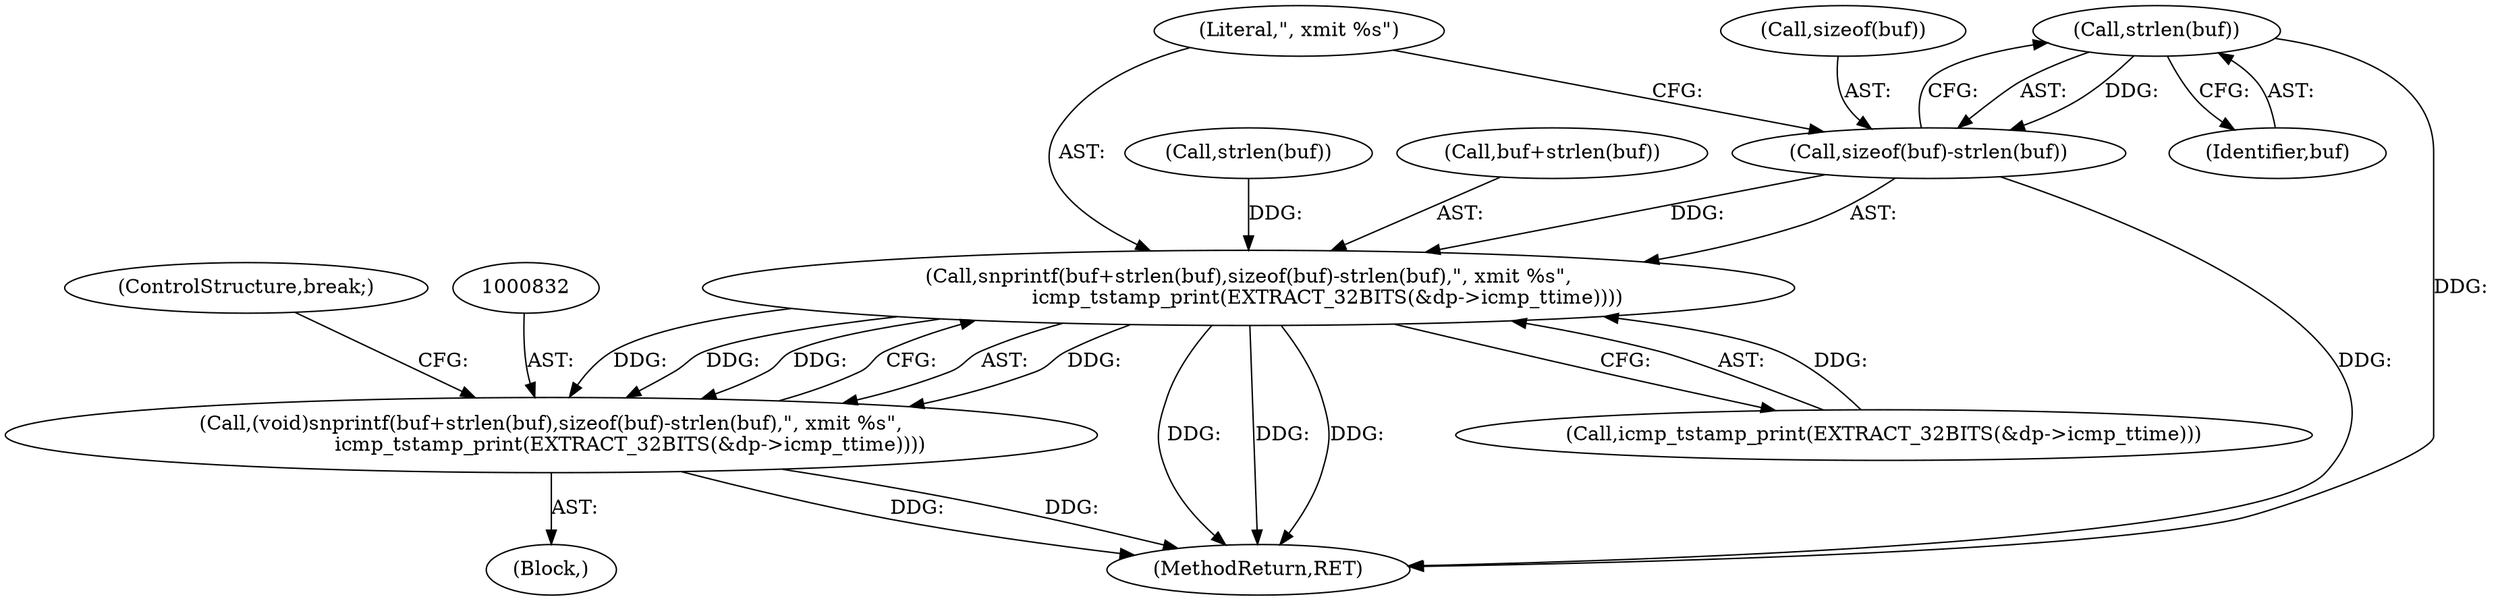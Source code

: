 digraph "0_tcpdump_8509ef02eceb2bbb479cea10fe4a7ec6395f1a8b@API" {
"1000841" [label="(Call,strlen(buf))"];
"1000838" [label="(Call,sizeof(buf)-strlen(buf))"];
"1000833" [label="(Call,snprintf(buf+strlen(buf),sizeof(buf)-strlen(buf),\", xmit %s\",\n                         icmp_tstamp_print(EXTRACT_32BITS(&dp->icmp_ttime))))"];
"1000831" [label="(Call,(void)snprintf(buf+strlen(buf),sizeof(buf)-strlen(buf),\", xmit %s\",\n                         icmp_tstamp_print(EXTRACT_32BITS(&dp->icmp_ttime))))"];
"1001265" [label="(MethodReturn,RET)"];
"1000833" [label="(Call,snprintf(buf+strlen(buf),sizeof(buf)-strlen(buf),\", xmit %s\",\n                         icmp_tstamp_print(EXTRACT_32BITS(&dp->icmp_ttime))))"];
"1000162" [label="(Block,)"];
"1000842" [label="(Identifier,buf)"];
"1000839" [label="(Call,sizeof(buf))"];
"1000850" [label="(ControlStructure,break;)"];
"1000836" [label="(Call,strlen(buf))"];
"1000834" [label="(Call,buf+strlen(buf))"];
"1000841" [label="(Call,strlen(buf))"];
"1000838" [label="(Call,sizeof(buf)-strlen(buf))"];
"1000843" [label="(Literal,\", xmit %s\")"];
"1000831" [label="(Call,(void)snprintf(buf+strlen(buf),sizeof(buf)-strlen(buf),\", xmit %s\",\n                         icmp_tstamp_print(EXTRACT_32BITS(&dp->icmp_ttime))))"];
"1000844" [label="(Call,icmp_tstamp_print(EXTRACT_32BITS(&dp->icmp_ttime)))"];
"1000841" -> "1000838"  [label="AST: "];
"1000841" -> "1000842"  [label="CFG: "];
"1000842" -> "1000841"  [label="AST: "];
"1000838" -> "1000841"  [label="CFG: "];
"1000841" -> "1001265"  [label="DDG: "];
"1000841" -> "1000838"  [label="DDG: "];
"1000838" -> "1000833"  [label="AST: "];
"1000839" -> "1000838"  [label="AST: "];
"1000843" -> "1000838"  [label="CFG: "];
"1000838" -> "1001265"  [label="DDG: "];
"1000838" -> "1000833"  [label="DDG: "];
"1000833" -> "1000831"  [label="AST: "];
"1000833" -> "1000844"  [label="CFG: "];
"1000834" -> "1000833"  [label="AST: "];
"1000843" -> "1000833"  [label="AST: "];
"1000844" -> "1000833"  [label="AST: "];
"1000831" -> "1000833"  [label="CFG: "];
"1000833" -> "1001265"  [label="DDG: "];
"1000833" -> "1001265"  [label="DDG: "];
"1000833" -> "1001265"  [label="DDG: "];
"1000833" -> "1000831"  [label="DDG: "];
"1000833" -> "1000831"  [label="DDG: "];
"1000833" -> "1000831"  [label="DDG: "];
"1000833" -> "1000831"  [label="DDG: "];
"1000836" -> "1000833"  [label="DDG: "];
"1000844" -> "1000833"  [label="DDG: "];
"1000831" -> "1000162"  [label="AST: "];
"1000832" -> "1000831"  [label="AST: "];
"1000850" -> "1000831"  [label="CFG: "];
"1000831" -> "1001265"  [label="DDG: "];
"1000831" -> "1001265"  [label="DDG: "];
}
